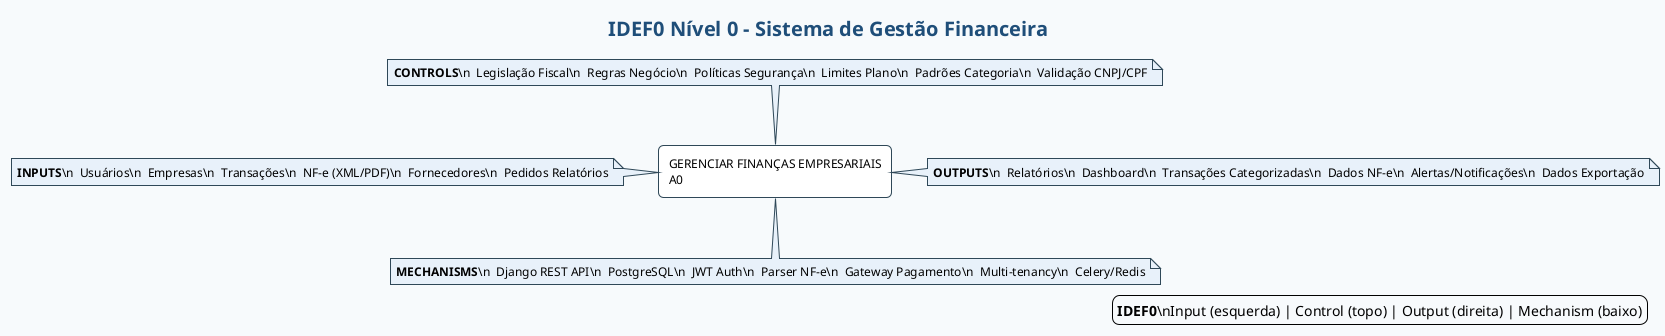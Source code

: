 @startuml
!theme plain
title IDEF0 Nível 0 - Sistema de Gestão Financeira

skinparam linetype ortho
skinparam backgroundColor #F7FAFC
skinparam shadowing false
skinparam defaultFontName "Arial"
skinparam defaultFontSize 12
skinparam ArrowColor #2F4858
skinparam ArrowThickness 1.2
skinparam rectangle {
  BackgroundColor #FFFFFF
  BorderColor #2F4858
  RoundCorner 10
}
skinparam note {
  BackgroundColor #E8F1FA
  BorderColor #2F4858
}
skinparam titleFontSize 20
skinparam titleFontColor #1F4E79

rectangle "GERENCIAR FINANÇAS EMPRESARIAIS\nA0" as A0

' Inputs (esquerda)
note left of A0
  <b>INPUTS</b>\n  Usuários\n  Empresas\n  Transações\n  NF-e (XML/PDF)\n  Fornecedores\n  Pedidos Relatórios
end note

' Controls (topo)
note top of A0
  <b>CONTROLS</b>\n  Legislação Fiscal\n  Regras Negócio\n  Políticas Segurança\n  Limites Plano\n  Padrões Categoria\n  Validação CNPJ/CPF
end note

' Outputs (direita)
note right of A0
  <b>OUTPUTS</b>\n  Relatórios\n  Dashboard\n  Transações Categorizadas\n  Dados NF-e\n  Alertas/Notificações\n  Dados Exportação
end note

' Mechanisms (baixo)
note bottom of A0
  <b>MECHANISMS</b>\n  Django REST API\n  PostgreSQL\n  JWT Auth\n  Parser NF-e\n  Gateway Pagamento\n  Multi-tenancy\n  Celery/Redis
end note

legend right
<b>IDEF0</b>\nInput (esquerda) | Control (topo) | Output (direita) | Mechanism (baixo)
endlegend

@enduml